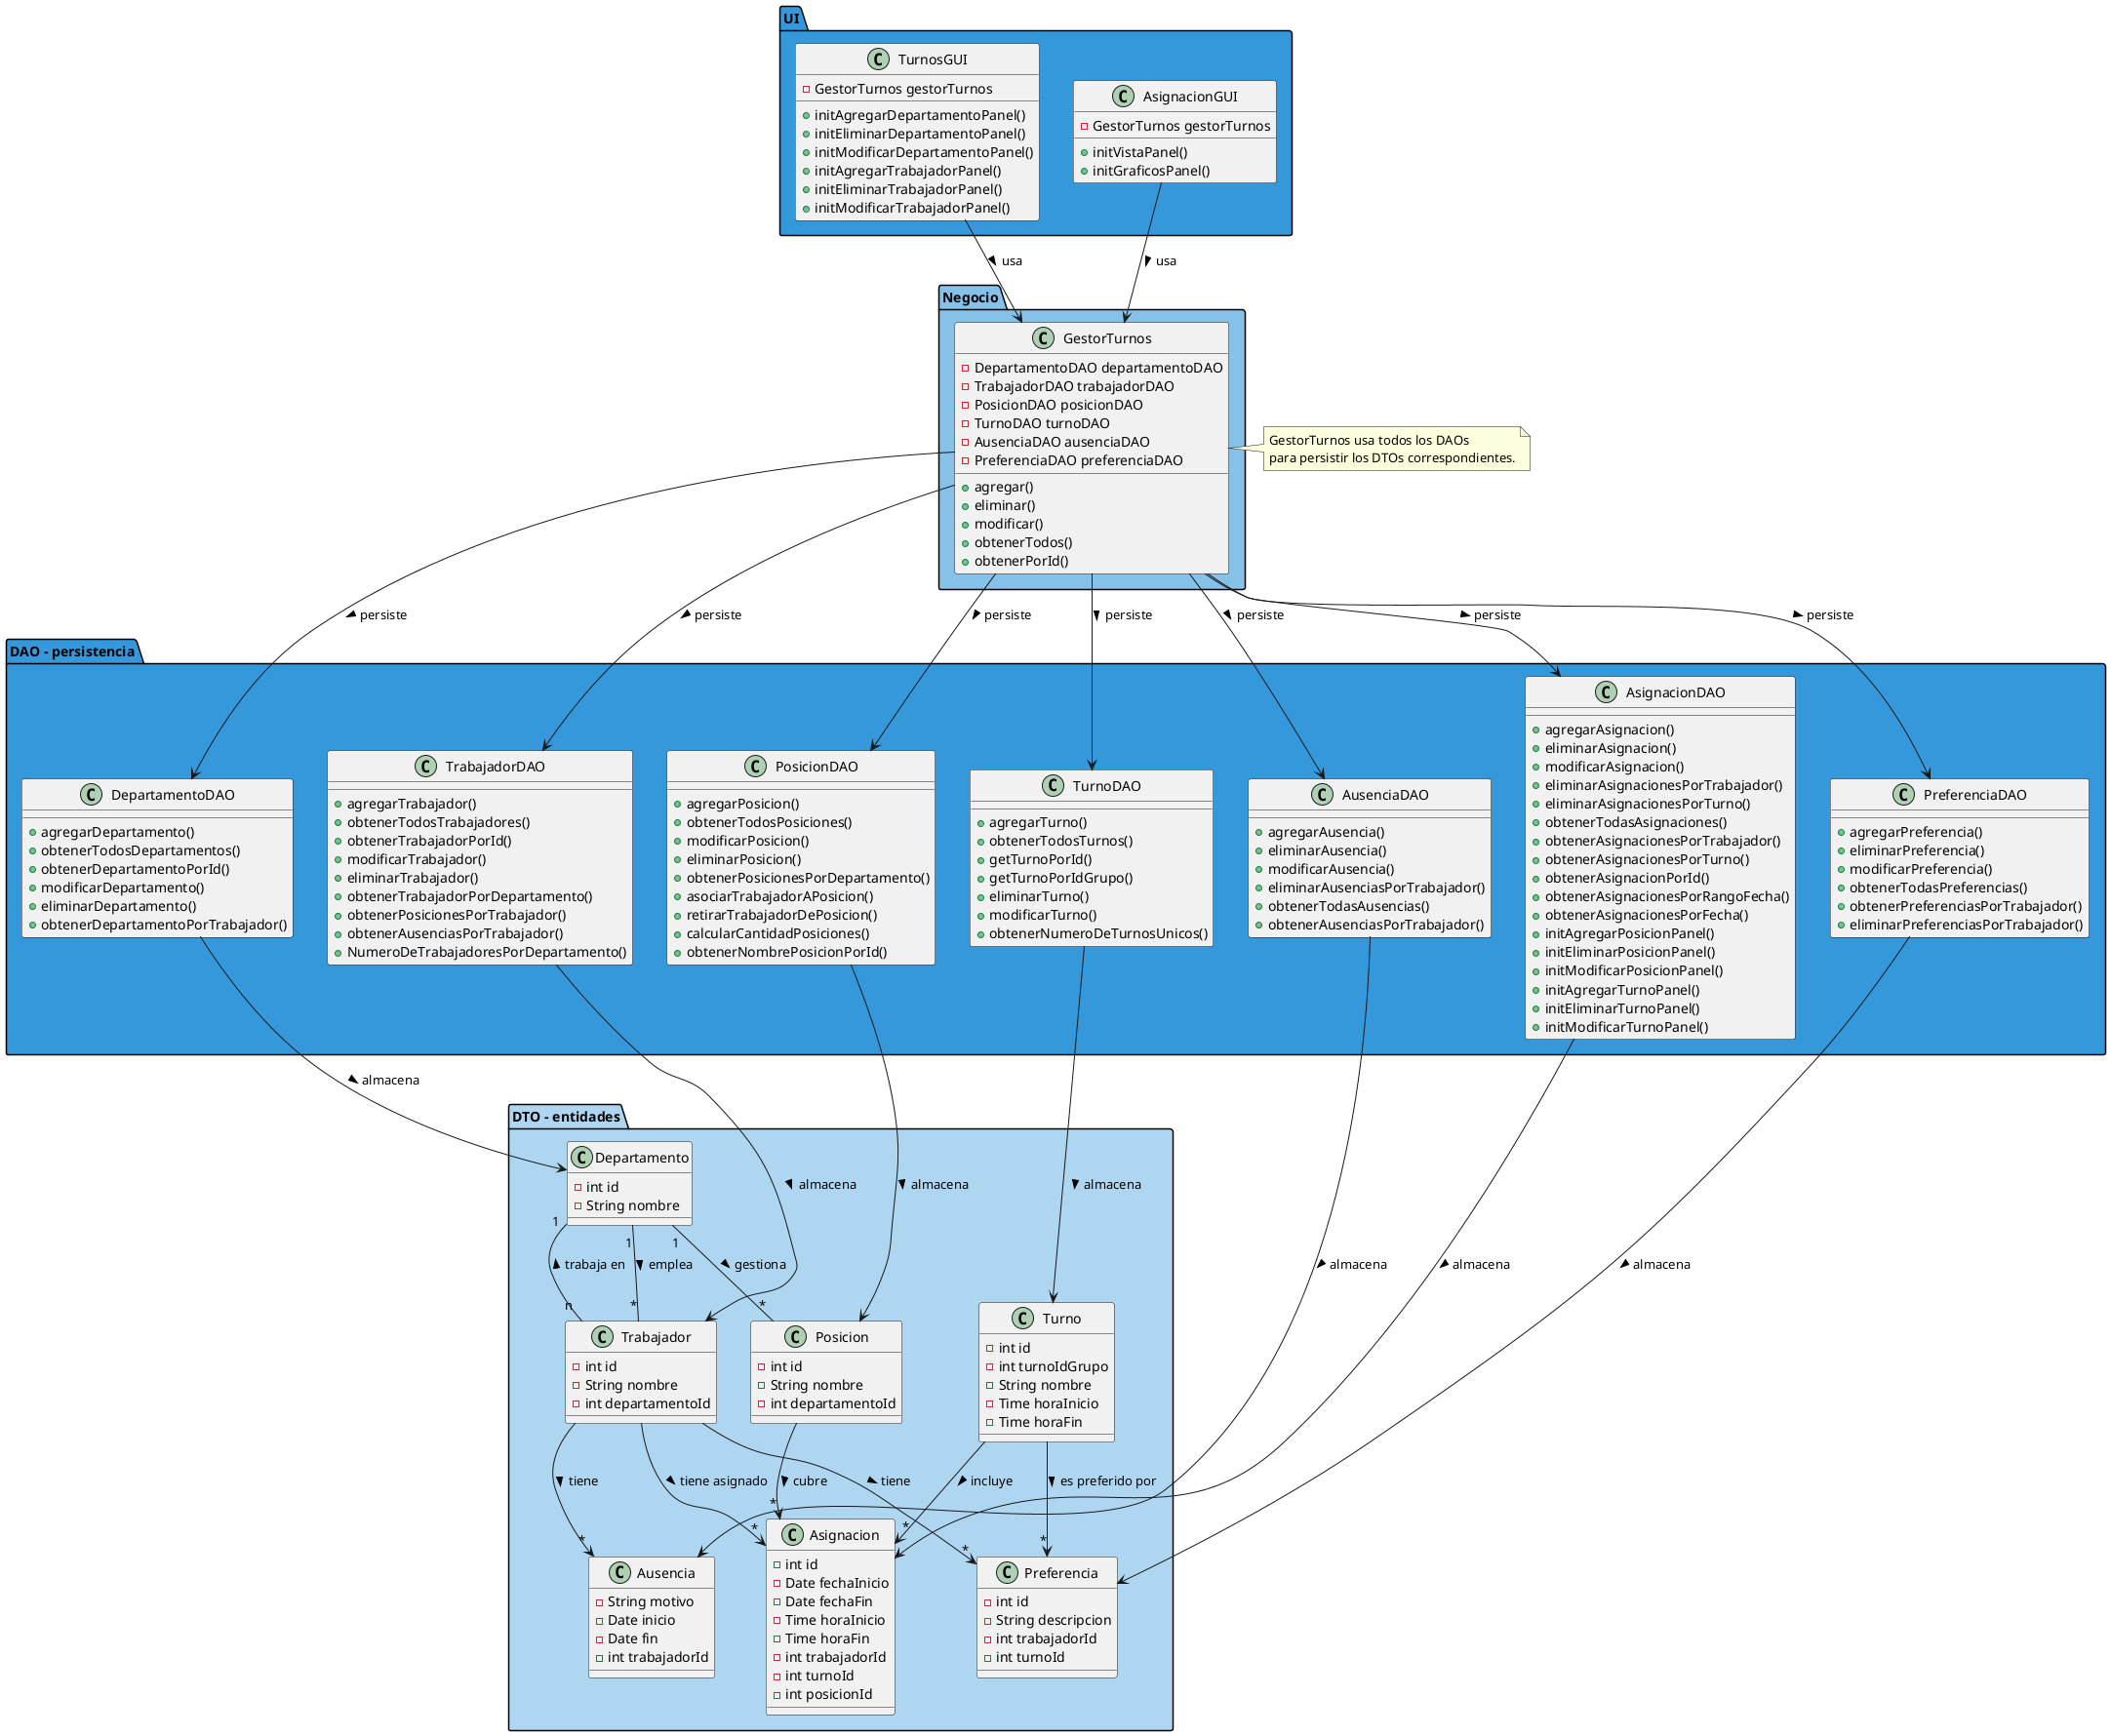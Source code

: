 @startuml turnos
package "DTO - entidades" #AED6F1 {
    class Departamento {
        - int id
        - String nombre
    }

    class Trabajador {
        - int id
        - String nombre
        - int departamentoId
    }

    class Turno {
        - int id
        - int turnoIdGrupo
        - String nombre
        - Time horaInicio
        - Time horaFin
    }

    class Posicion {
        - int id
        - String nombre
        - int departamentoId
    }

    class Ausencia {
        - String motivo
        - Date inicio
        - Date fin
        - int trabajadorId
    }

    class Asignacion {
        - int id
        - Date fechaInicio
        - Date fechaFin
        - Time horaInicio
        - Time horaFin
        - int trabajadorId
        - int turnoId
        - int posicionId
    }

    class Preferencia {
        - int id
        - String descripcion
        - int trabajadorId
        - int turnoId
    }
}

package "Negocio" #85C1E9 {
    class GestorTurnos {
        - DepartamentoDAO departamentoDAO
        - TrabajadorDAO trabajadorDAO
        - PosicionDAO posicionDAO
        - TurnoDAO turnoDAO
        - AusenciaDAO ausenciaDAO
        - PreferenciaDAO preferenciaDAO
        + agregar()
        + eliminar()
        + modificar()
        + obtenerTodos()
        + obtenerPorId()
    }
}

package "DAO - persistencia" #3498DB {
    class DepartamentoDAO {
        + agregarDepartamento()
        + obtenerTodosDepartamentos()
        + obtenerDepartamentoPorId()
        + modificarDepartamento()
        + eliminarDepartamento()
        + obtenerDepartamentoPorTrabajador()
    }
    class TrabajadorDAO {
        + agregarTrabajador()
        + obtenerTodosTrabajadores()
        + obtenerTrabajadorPorId()
        + modificarTrabajador()
        + eliminarTrabajador()
        + obtenerTrabajadorPorDepartamento()
        + obtenerPosicionesPorTrabajador()
        + obtenerAusenciasPorTrabajador()
        + NumeroDeTrabajadoresPorDepartamento()
    }
    class PosicionDAO {
        + agregarPosicion()
        + obtenerTodosPosiciones()
        + modificarPosicion()
        + eliminarPosicion()
        + obtenerPosicionesPorDepartamento()
        + asociarTrabajadorAPosicion()
        + retirarTrabajadorDePosicion()
        + calcularCantidadPosiciones()
        + obtenerNombrePosicionPorId()

    }
    class TurnoDAO {
        + agregarTurno()
        + obtenerTodosTurnos()
        + getTurnoPorId()
        + getTurnoPorIdGrupo()
        + eliminarTurno()
        + modificarTurno()
        + obtenerNumeroDeTurnosUnicos()
    }
    class AusenciaDAO {
        + agregarAusencia()
        + eliminarAusencia()
        + modificarAusencia()
        + eliminarAusenciasPorTrabajador()
        + obtenerTodasAusencias()
        + obtenerAusenciasPorTrabajador()
    }
    class PreferenciaDAO {
        + agregarPreferencia()
        + eliminarPreferencia()
        + modificarPreferencia()
        + obtenerTodasPreferencias()
        + obtenerPreferenciasPorTrabajador()
        + eliminarPreferenciasPorTrabajador()
    }

    class AsignacionDAO {
        + agregarAsignacion()
        + eliminarAsignacion()
        + modificarAsignacion()
        + eliminarAsignacionesPorTrabajador()
        + eliminarAsignacionesPorTurno()
        + obtenerTodasAsignaciones()
        + obtenerAsignacionesPorTrabajador()
        + obtenerAsignacionesPorTurno()
        + obtenerAsignacionPorId()
        + obtenerAsignacionesPorRangoFecha()
        + obtenerAsignacionesPorFecha()
        + initAgregarPosicionPanel()
        + initEliminarPosicionPanel()
        + initModificarPosicionPanel()
        + initAgregarTurnoPanel()
        + initEliminarTurnoPanel()
        + initModificarTurnoPanel()


    }
}

package "UI" #3498DB {
    class TurnosGUI {
        - GestorTurnos gestorTurnos
        + initAgregarDepartamentoPanel()
        + initEliminarDepartamentoPanel()
        + initModificarDepartamentoPanel()
        + initAgregarTrabajadorPanel()
        + initEliminarTrabajadorPanel()
        + initModificarTrabajadorPanel()
    }
    class AsignacionGUI {
        - GestorTurnos gestorTurnos
        + initVistaPanel()
        + initGraficosPanel()
    }
}

Departamento "1" -- "*" Trabajador : emplea >
Departamento "1" -- "*" Posicion : gestiona >
Trabajador "n" -- "1" Departamento : trabaja en >
Trabajador -down-> "*" Ausencia : tiene >
Trabajador -down-> "*" Preferencia : tiene >
Trabajador -down-> "*" Asignacion : tiene asignado >
Turno -down-> "*" Asignacion : incluye >
Turno -down-> "*" Preferencia : es preferido por >
Posicion -down-> "*" Asignacion : cubre >

GestorTurnos -down-> DepartamentoDAO : persiste >
GestorTurnos -down-> TrabajadorDAO : persiste >
GestorTurnos -down-> PosicionDAO : persiste >
GestorTurnos -down-> TurnoDAO : persiste >
GestorTurnos -down-> AusenciaDAO : persiste >
GestorTurnos -down-> PreferenciaDAO : persiste >
GestorTurnos -down-> AsignacionDAO : persiste >

DepartamentoDAO -down-> Departamento : almacena >
TrabajadorDAO -down-> Trabajador : almacena >
PosicionDAO -down-> Posicion : almacena >
TurnoDAO -down-> Turno : almacena >
AusenciaDAO -down-> Ausencia : almacena >
PreferenciaDAO -down-> Preferencia : almacena >
AsignacionDAO -down-> Asignacion : almacena >


TurnosGUI -down-> GestorTurnos : usa >
AsignacionGUI -down-> GestorTurnos : usa >

note right of GestorTurnos
    GestorTurnos usa todos los DAOs
    para persistir los DTOs correspondientes.
end note

@enduml